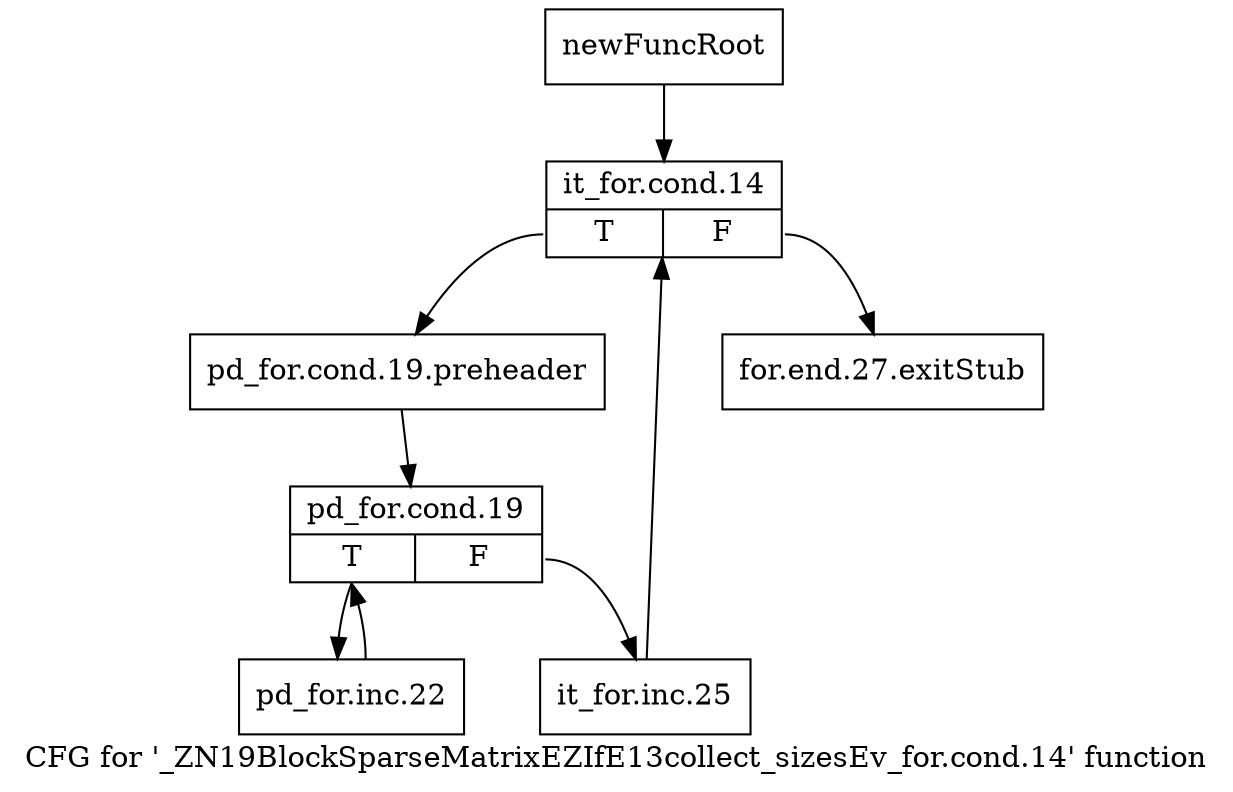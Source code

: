 digraph "CFG for '_ZN19BlockSparseMatrixEZIfE13collect_sizesEv_for.cond.14' function" {
	label="CFG for '_ZN19BlockSparseMatrixEZIfE13collect_sizesEv_for.cond.14' function";

	Node0x8b0fe10 [shape=record,label="{newFuncRoot}"];
	Node0x8b0fe10 -> Node0x8b10260;
	Node0x8b0fe60 [shape=record,label="{for.end.27.exitStub}"];
	Node0x8b10260 [shape=record,label="{it_for.cond.14|{<s0>T|<s1>F}}"];
	Node0x8b10260:s0 -> Node0x8b102b0;
	Node0x8b10260:s1 -> Node0x8b0fe60;
	Node0x8b102b0 [shape=record,label="{pd_for.cond.19.preheader}"];
	Node0x8b102b0 -> Node0x8b10300;
	Node0x8b10300 [shape=record,label="{pd_for.cond.19|{<s0>T|<s1>F}}"];
	Node0x8b10300:s0 -> Node0x8b103a0;
	Node0x8b10300:s1 -> Node0x8b10350;
	Node0x8b10350 [shape=record,label="{it_for.inc.25}"];
	Node0x8b10350 -> Node0x8b10260;
	Node0x8b103a0 [shape=record,label="{pd_for.inc.22}"];
	Node0x8b103a0 -> Node0x8b10300;
}
